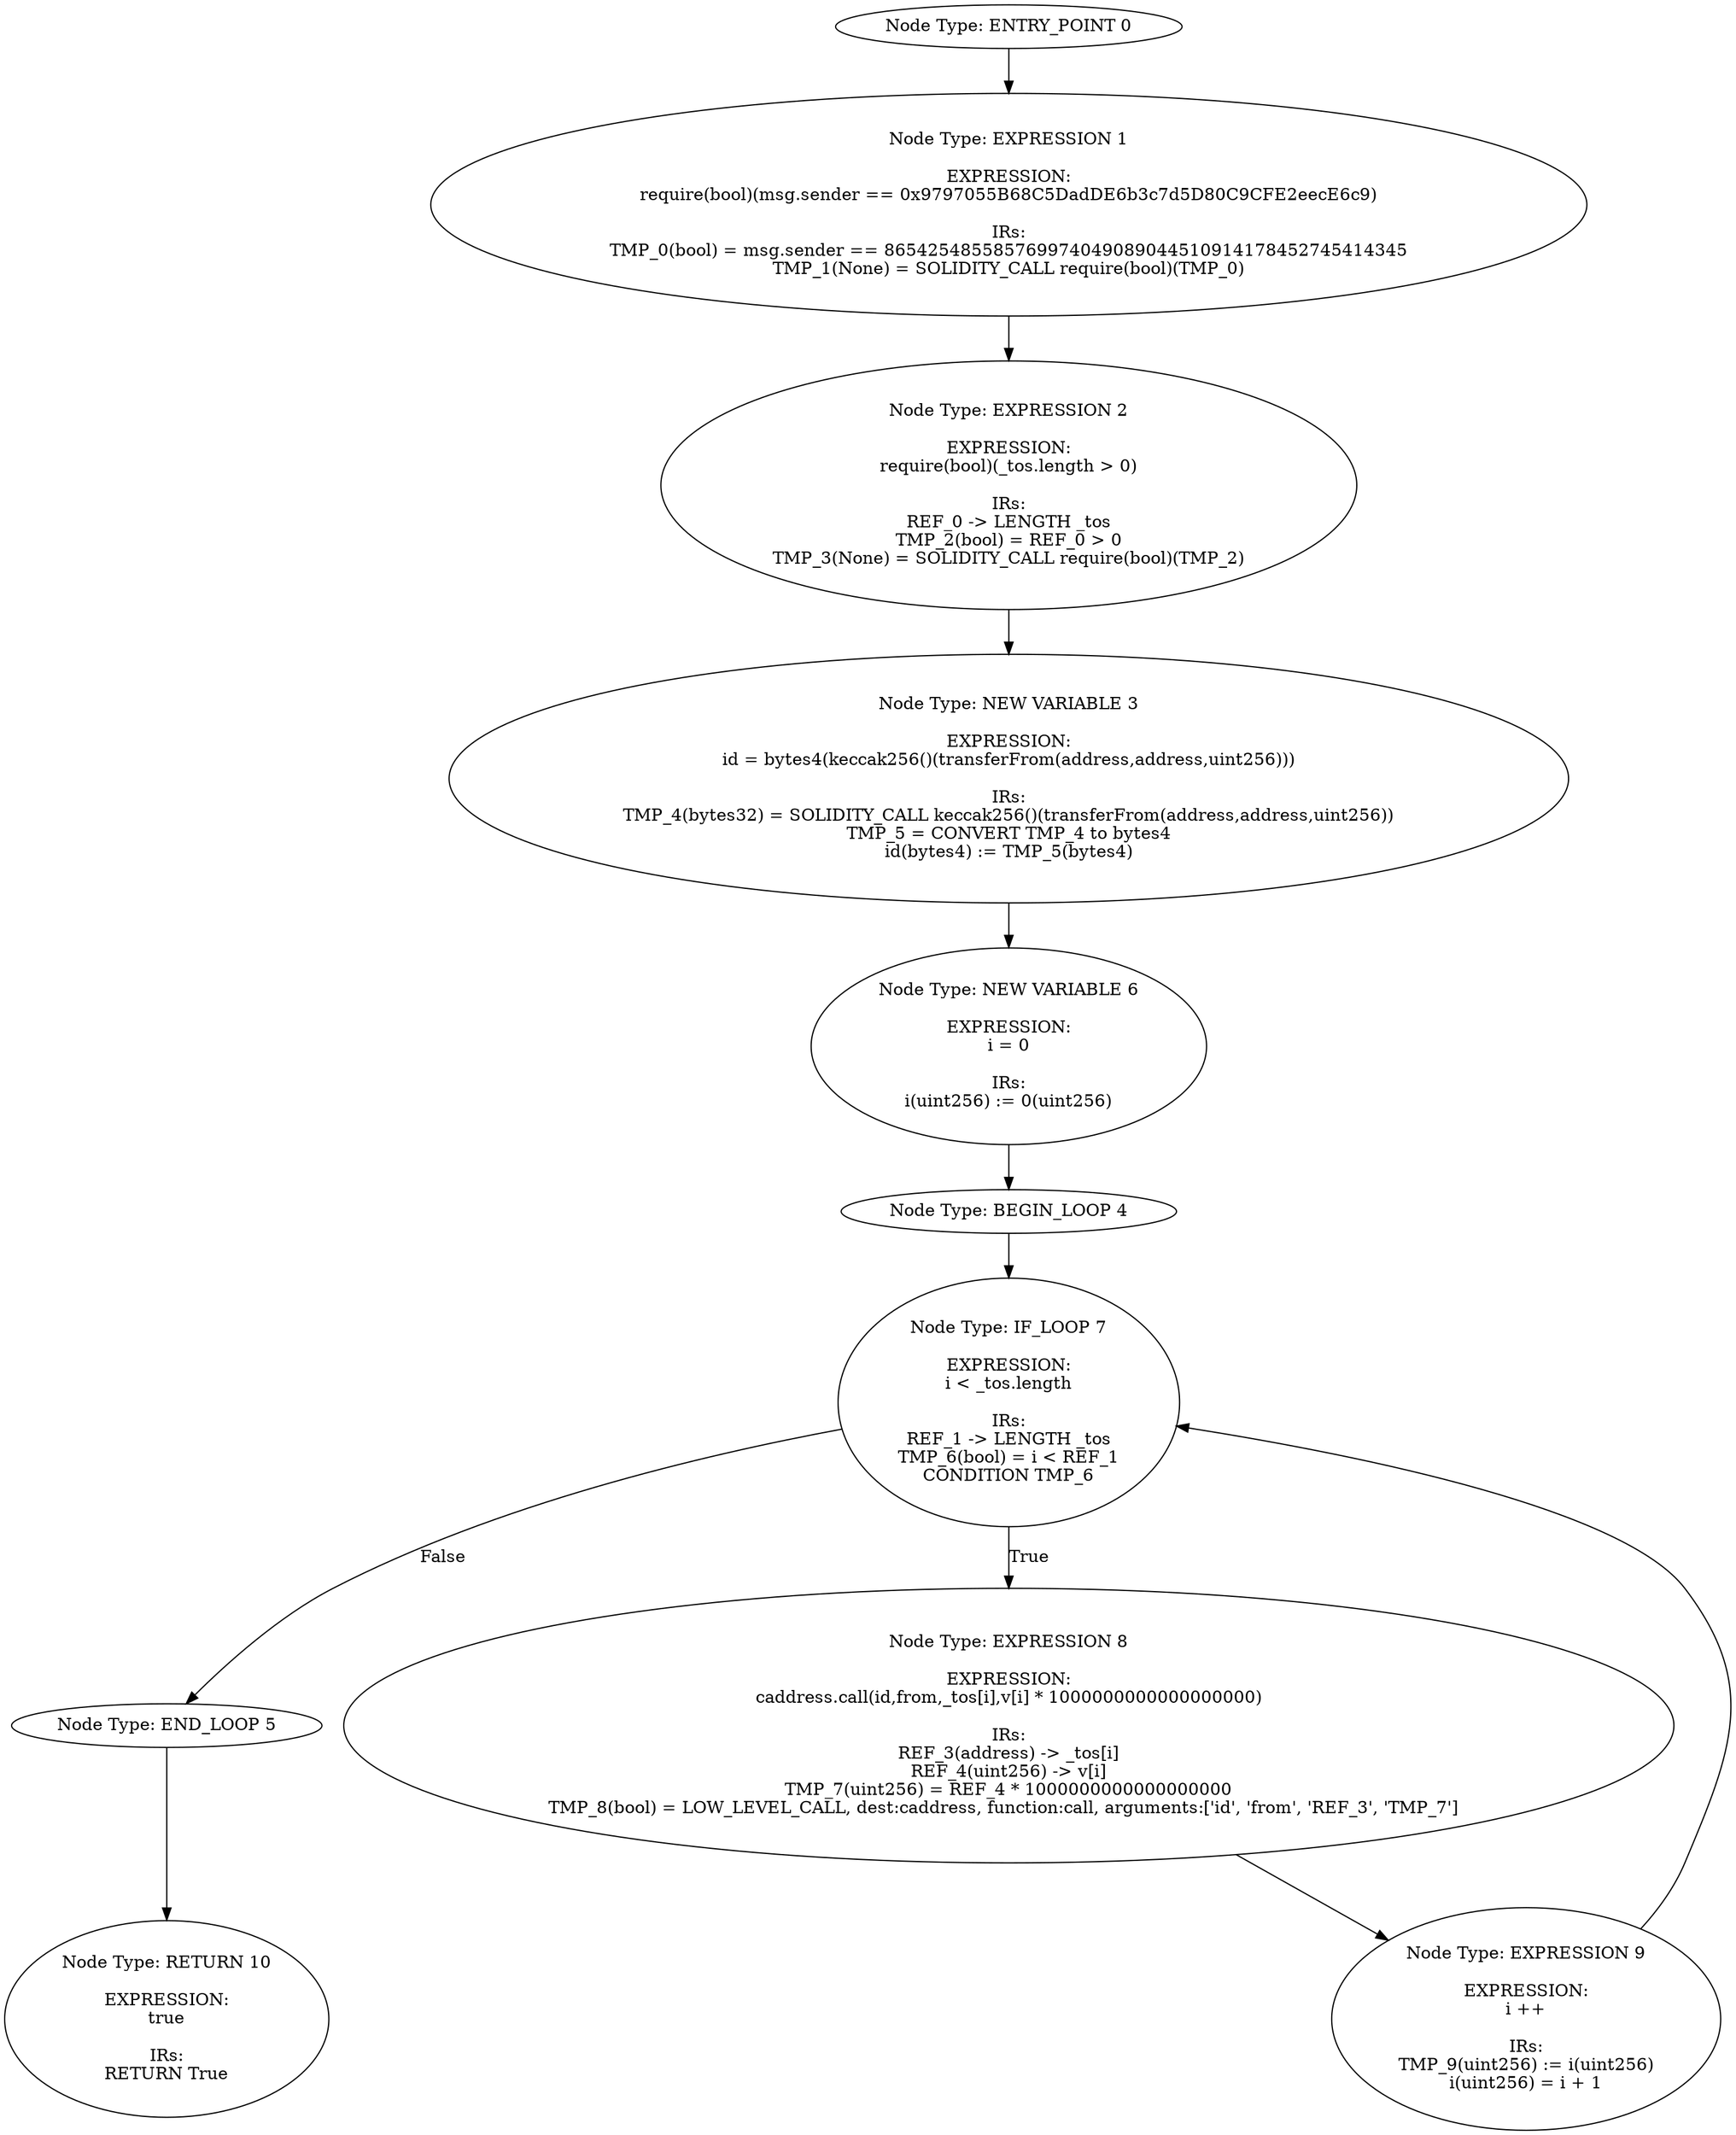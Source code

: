 digraph{
0[label="Node Type: ENTRY_POINT 0
"];
0->1;
1[label="Node Type: EXPRESSION 1

EXPRESSION:
require(bool)(msg.sender == 0x9797055B68C5DadDE6b3c7d5D80C9CFE2eecE6c9)

IRs:
TMP_0(bool) = msg.sender == 865425485585769974049089044510914178452745414345
TMP_1(None) = SOLIDITY_CALL require(bool)(TMP_0)"];
1->2;
2[label="Node Type: EXPRESSION 2

EXPRESSION:
require(bool)(_tos.length > 0)

IRs:
REF_0 -> LENGTH _tos
TMP_2(bool) = REF_0 > 0
TMP_3(None) = SOLIDITY_CALL require(bool)(TMP_2)"];
2->3;
3[label="Node Type: NEW VARIABLE 3

EXPRESSION:
id = bytes4(keccak256()(transferFrom(address,address,uint256)))

IRs:
TMP_4(bytes32) = SOLIDITY_CALL keccak256()(transferFrom(address,address,uint256))
TMP_5 = CONVERT TMP_4 to bytes4
id(bytes4) := TMP_5(bytes4)"];
3->6;
4[label="Node Type: BEGIN_LOOP 4
"];
4->7;
5[label="Node Type: END_LOOP 5
"];
5->10;
6[label="Node Type: NEW VARIABLE 6

EXPRESSION:
i = 0

IRs:
i(uint256) := 0(uint256)"];
6->4;
7[label="Node Type: IF_LOOP 7

EXPRESSION:
i < _tos.length

IRs:
REF_1 -> LENGTH _tos
TMP_6(bool) = i < REF_1
CONDITION TMP_6"];
7->8[label="True"];
7->5[label="False"];
8[label="Node Type: EXPRESSION 8

EXPRESSION:
caddress.call(id,from,_tos[i],v[i] * 1000000000000000000)

IRs:
REF_3(address) -> _tos[i]
REF_4(uint256) -> v[i]
TMP_7(uint256) = REF_4 * 1000000000000000000
TMP_8(bool) = LOW_LEVEL_CALL, dest:caddress, function:call, arguments:['id', 'from', 'REF_3', 'TMP_7']  "];
8->9;
9[label="Node Type: EXPRESSION 9

EXPRESSION:
i ++

IRs:
TMP_9(uint256) := i(uint256)
i(uint256) = i + 1"];
9->7;
10[label="Node Type: RETURN 10

EXPRESSION:
true

IRs:
RETURN True"];
}
